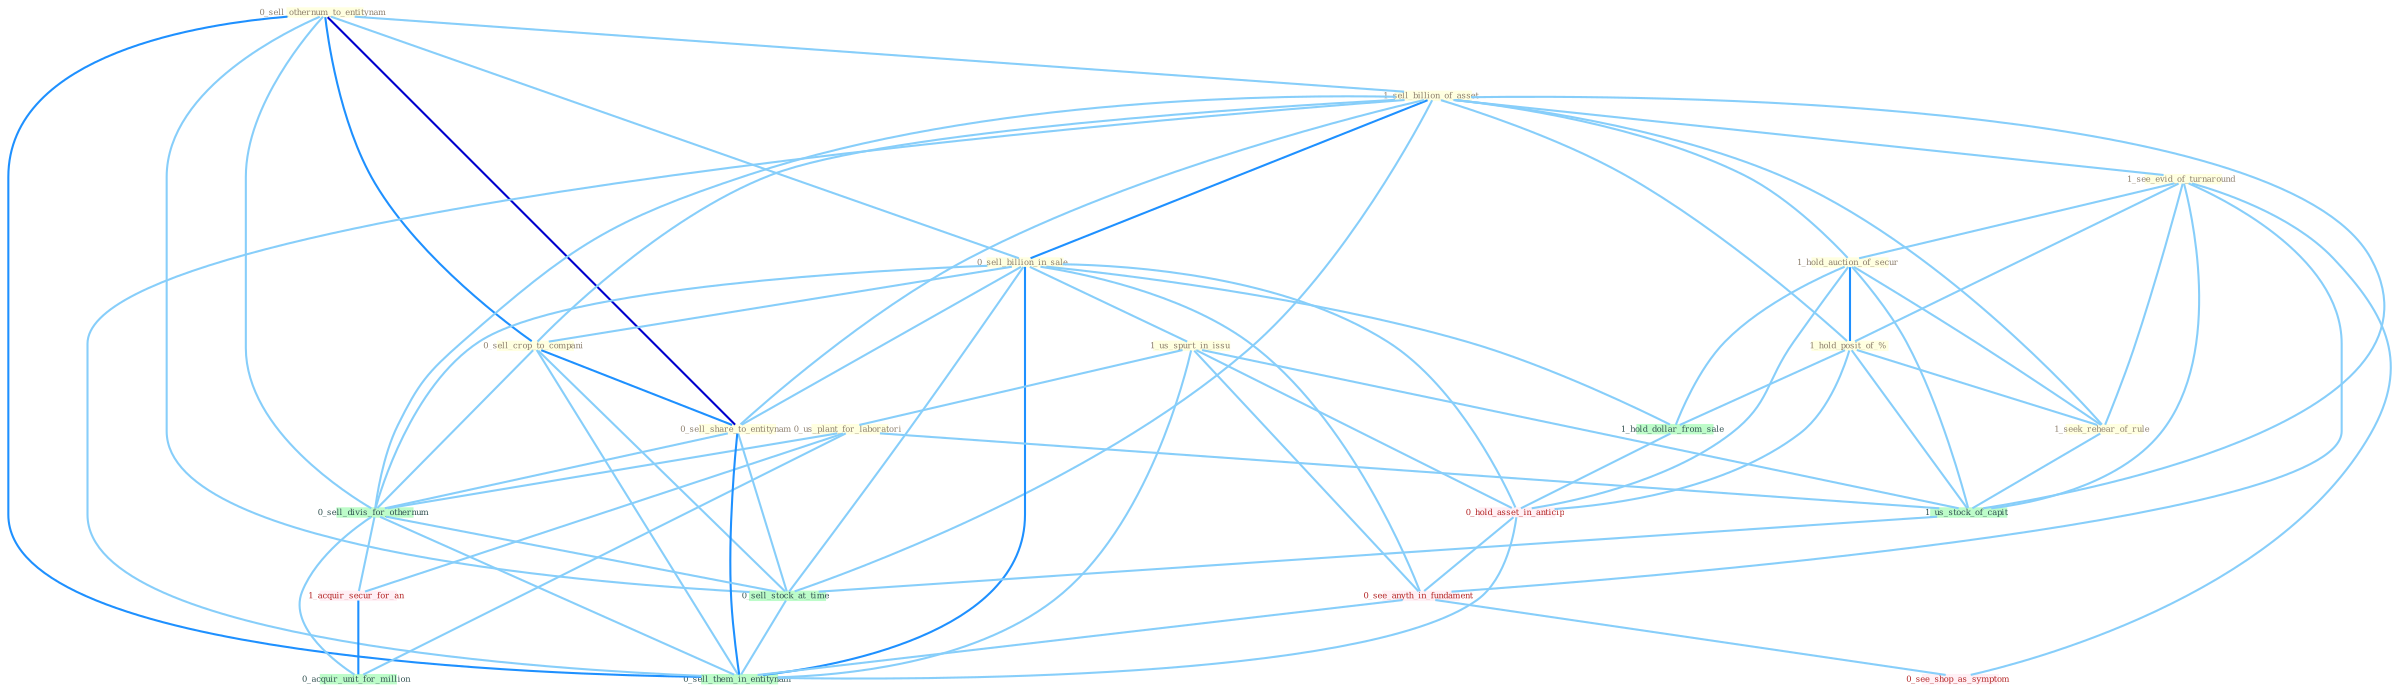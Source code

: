 Graph G{ 
    node
    [shape=polygon,style=filled,width=.5,height=.06,color="#BDFCC9",fixedsize=true,fontsize=4,
    fontcolor="#2f4f4f"];
    {node
    [color="#ffffe0", fontcolor="#8b7d6b"] "0_sell_othernum_to_entitynam " "1_sell_billion_of_asset " "1_see_evid_of_turnaround " "0_sell_billion_in_sale " "1_hold_auction_of_secur " "1_hold_posit_of_% " "1_us_spurt_in_issu " "0_us_plant_for_laboratori " "1_seek_rehear_of_rule " "0_sell_crop_to_compani " "0_sell_share_to_entitynam "}
{node [color="#fff0f5", fontcolor="#b22222"] "1_acquir_secur_for_an " "0_hold_asset_in_anticip " "0_see_anyth_in_fundament " "0_see_shop_as_symptom "}
edge [color="#B0E2FF"];

	"0_sell_othernum_to_entitynam " -- "1_sell_billion_of_asset " [w="1", color="#87cefa" ];
	"0_sell_othernum_to_entitynam " -- "0_sell_billion_in_sale " [w="1", color="#87cefa" ];
	"0_sell_othernum_to_entitynam " -- "0_sell_crop_to_compani " [w="2", color="#1e90ff" , len=0.8];
	"0_sell_othernum_to_entitynam " -- "0_sell_share_to_entitynam " [w="3", color="#0000cd" , len=0.6];
	"0_sell_othernum_to_entitynam " -- "0_sell_divis_for_othernum " [w="1", color="#87cefa" ];
	"0_sell_othernum_to_entitynam " -- "0_sell_stock_at_time " [w="1", color="#87cefa" ];
	"0_sell_othernum_to_entitynam " -- "0_sell_them_in_entitynam " [w="2", color="#1e90ff" , len=0.8];
	"1_sell_billion_of_asset " -- "1_see_evid_of_turnaround " [w="1", color="#87cefa" ];
	"1_sell_billion_of_asset " -- "0_sell_billion_in_sale " [w="2", color="#1e90ff" , len=0.8];
	"1_sell_billion_of_asset " -- "1_hold_auction_of_secur " [w="1", color="#87cefa" ];
	"1_sell_billion_of_asset " -- "1_hold_posit_of_% " [w="1", color="#87cefa" ];
	"1_sell_billion_of_asset " -- "1_seek_rehear_of_rule " [w="1", color="#87cefa" ];
	"1_sell_billion_of_asset " -- "0_sell_crop_to_compani " [w="1", color="#87cefa" ];
	"1_sell_billion_of_asset " -- "0_sell_share_to_entitynam " [w="1", color="#87cefa" ];
	"1_sell_billion_of_asset " -- "0_sell_divis_for_othernum " [w="1", color="#87cefa" ];
	"1_sell_billion_of_asset " -- "1_us_stock_of_capit " [w="1", color="#87cefa" ];
	"1_sell_billion_of_asset " -- "0_sell_stock_at_time " [w="1", color="#87cefa" ];
	"1_sell_billion_of_asset " -- "0_sell_them_in_entitynam " [w="1", color="#87cefa" ];
	"1_see_evid_of_turnaround " -- "1_hold_auction_of_secur " [w="1", color="#87cefa" ];
	"1_see_evid_of_turnaround " -- "1_hold_posit_of_% " [w="1", color="#87cefa" ];
	"1_see_evid_of_turnaround " -- "1_seek_rehear_of_rule " [w="1", color="#87cefa" ];
	"1_see_evid_of_turnaround " -- "1_us_stock_of_capit " [w="1", color="#87cefa" ];
	"1_see_evid_of_turnaround " -- "0_see_anyth_in_fundament " [w="1", color="#87cefa" ];
	"1_see_evid_of_turnaround " -- "0_see_shop_as_symptom " [w="1", color="#87cefa" ];
	"0_sell_billion_in_sale " -- "1_us_spurt_in_issu " [w="1", color="#87cefa" ];
	"0_sell_billion_in_sale " -- "0_sell_crop_to_compani " [w="1", color="#87cefa" ];
	"0_sell_billion_in_sale " -- "0_sell_share_to_entitynam " [w="1", color="#87cefa" ];
	"0_sell_billion_in_sale " -- "0_sell_divis_for_othernum " [w="1", color="#87cefa" ];
	"0_sell_billion_in_sale " -- "1_hold_dollar_from_sale " [w="1", color="#87cefa" ];
	"0_sell_billion_in_sale " -- "0_hold_asset_in_anticip " [w="1", color="#87cefa" ];
	"0_sell_billion_in_sale " -- "0_sell_stock_at_time " [w="1", color="#87cefa" ];
	"0_sell_billion_in_sale " -- "0_see_anyth_in_fundament " [w="1", color="#87cefa" ];
	"0_sell_billion_in_sale " -- "0_sell_them_in_entitynam " [w="2", color="#1e90ff" , len=0.8];
	"1_hold_auction_of_secur " -- "1_hold_posit_of_% " [w="2", color="#1e90ff" , len=0.8];
	"1_hold_auction_of_secur " -- "1_seek_rehear_of_rule " [w="1", color="#87cefa" ];
	"1_hold_auction_of_secur " -- "1_us_stock_of_capit " [w="1", color="#87cefa" ];
	"1_hold_auction_of_secur " -- "1_hold_dollar_from_sale " [w="1", color="#87cefa" ];
	"1_hold_auction_of_secur " -- "0_hold_asset_in_anticip " [w="1", color="#87cefa" ];
	"1_hold_posit_of_% " -- "1_seek_rehear_of_rule " [w="1", color="#87cefa" ];
	"1_hold_posit_of_% " -- "1_us_stock_of_capit " [w="1", color="#87cefa" ];
	"1_hold_posit_of_% " -- "1_hold_dollar_from_sale " [w="1", color="#87cefa" ];
	"1_hold_posit_of_% " -- "0_hold_asset_in_anticip " [w="1", color="#87cefa" ];
	"1_us_spurt_in_issu " -- "0_us_plant_for_laboratori " [w="1", color="#87cefa" ];
	"1_us_spurt_in_issu " -- "1_us_stock_of_capit " [w="1", color="#87cefa" ];
	"1_us_spurt_in_issu " -- "0_hold_asset_in_anticip " [w="1", color="#87cefa" ];
	"1_us_spurt_in_issu " -- "0_see_anyth_in_fundament " [w="1", color="#87cefa" ];
	"1_us_spurt_in_issu " -- "0_sell_them_in_entitynam " [w="1", color="#87cefa" ];
	"0_us_plant_for_laboratori " -- "0_sell_divis_for_othernum " [w="1", color="#87cefa" ];
	"0_us_plant_for_laboratori " -- "1_acquir_secur_for_an " [w="1", color="#87cefa" ];
	"0_us_plant_for_laboratori " -- "1_us_stock_of_capit " [w="1", color="#87cefa" ];
	"0_us_plant_for_laboratori " -- "0_acquir_unit_for_million " [w="1", color="#87cefa" ];
	"1_seek_rehear_of_rule " -- "1_us_stock_of_capit " [w="1", color="#87cefa" ];
	"0_sell_crop_to_compani " -- "0_sell_share_to_entitynam " [w="2", color="#1e90ff" , len=0.8];
	"0_sell_crop_to_compani " -- "0_sell_divis_for_othernum " [w="1", color="#87cefa" ];
	"0_sell_crop_to_compani " -- "0_sell_stock_at_time " [w="1", color="#87cefa" ];
	"0_sell_crop_to_compani " -- "0_sell_them_in_entitynam " [w="1", color="#87cefa" ];
	"0_sell_share_to_entitynam " -- "0_sell_divis_for_othernum " [w="1", color="#87cefa" ];
	"0_sell_share_to_entitynam " -- "0_sell_stock_at_time " [w="1", color="#87cefa" ];
	"0_sell_share_to_entitynam " -- "0_sell_them_in_entitynam " [w="2", color="#1e90ff" , len=0.8];
	"0_sell_divis_for_othernum " -- "1_acquir_secur_for_an " [w="1", color="#87cefa" ];
	"0_sell_divis_for_othernum " -- "0_sell_stock_at_time " [w="1", color="#87cefa" ];
	"0_sell_divis_for_othernum " -- "0_acquir_unit_for_million " [w="1", color="#87cefa" ];
	"0_sell_divis_for_othernum " -- "0_sell_them_in_entitynam " [w="1", color="#87cefa" ];
	"1_acquir_secur_for_an " -- "0_acquir_unit_for_million " [w="2", color="#1e90ff" , len=0.8];
	"1_us_stock_of_capit " -- "0_sell_stock_at_time " [w="1", color="#87cefa" ];
	"1_hold_dollar_from_sale " -- "0_hold_asset_in_anticip " [w="1", color="#87cefa" ];
	"0_hold_asset_in_anticip " -- "0_see_anyth_in_fundament " [w="1", color="#87cefa" ];
	"0_hold_asset_in_anticip " -- "0_sell_them_in_entitynam " [w="1", color="#87cefa" ];
	"0_sell_stock_at_time " -- "0_sell_them_in_entitynam " [w="1", color="#87cefa" ];
	"0_see_anyth_in_fundament " -- "0_see_shop_as_symptom " [w="1", color="#87cefa" ];
	"0_see_anyth_in_fundament " -- "0_sell_them_in_entitynam " [w="1", color="#87cefa" ];
}